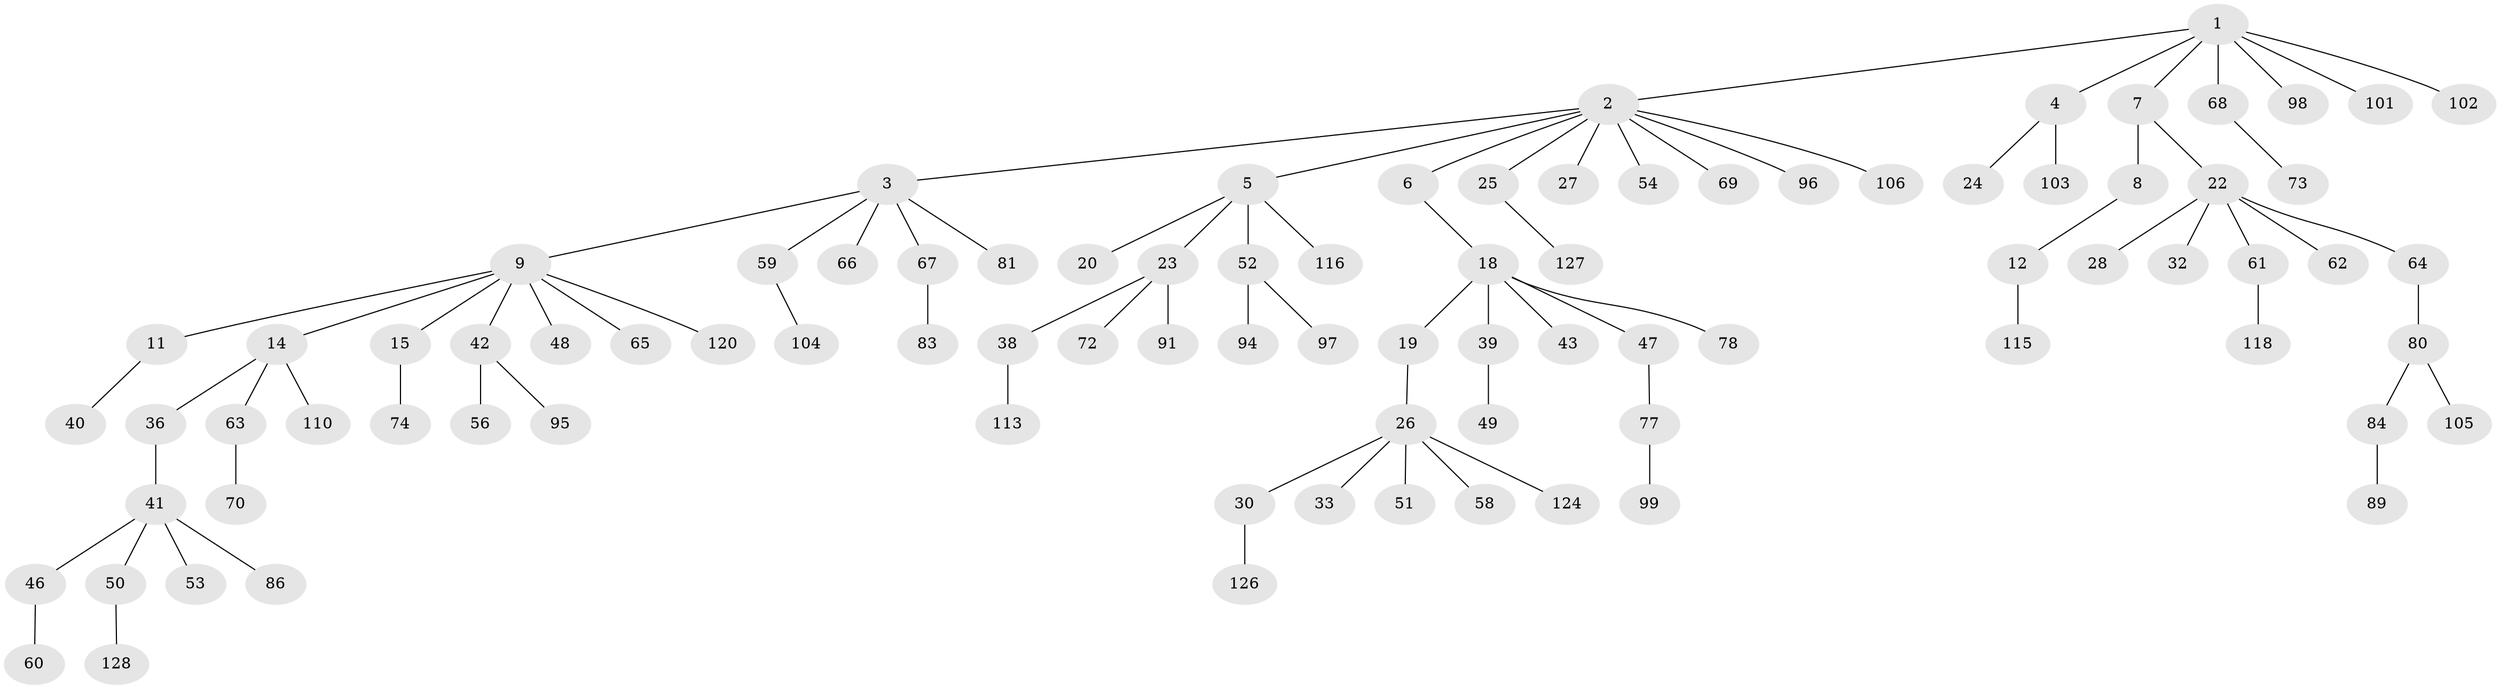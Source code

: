 // original degree distribution, {6: 0.0234375, 10: 0.0078125, 4: 0.046875, 3: 0.1484375, 7: 0.0078125, 2: 0.25, 1: 0.5, 5: 0.015625}
// Generated by graph-tools (version 1.1) at 2025/11/02/27/25 16:11:27]
// undirected, 90 vertices, 89 edges
graph export_dot {
graph [start="1"]
  node [color=gray90,style=filled];
  1 [super="+37"];
  2 [super="+55"];
  3 [super="+35"];
  4 [super="+111"];
  5 [super="+21"];
  6 [super="+13"];
  7 [super="+79"];
  8 [super="+119"];
  9 [super="+10"];
  11 [super="+16"];
  12 [super="+75"];
  14 [super="+17"];
  15 [super="+108"];
  18 [super="+34"];
  19 [super="+90"];
  20;
  22 [super="+29"];
  23 [super="+31"];
  24 [super="+114"];
  25;
  26 [super="+85"];
  27;
  28 [super="+88"];
  30;
  32;
  33;
  36;
  38 [super="+57"];
  39 [super="+123"];
  40 [super="+125"];
  41 [super="+44"];
  42 [super="+45"];
  43 [super="+100"];
  46 [super="+112"];
  47;
  48;
  49;
  50 [super="+87"];
  51 [super="+107"];
  52 [super="+109"];
  53;
  54;
  56;
  58;
  59;
  60 [super="+82"];
  61;
  62;
  63;
  64 [super="+76"];
  65;
  66;
  67 [super="+122"];
  68;
  69;
  70 [super="+71"];
  72;
  73;
  74;
  77;
  78 [super="+92"];
  80 [super="+93"];
  81;
  83;
  84;
  86;
  89;
  91;
  94 [super="+117"];
  95;
  96;
  97;
  98;
  99;
  101;
  102 [super="+121"];
  103;
  104;
  105;
  106;
  110;
  113;
  115;
  116;
  118;
  120;
  124;
  126;
  127;
  128;
  1 -- 2;
  1 -- 4;
  1 -- 7;
  1 -- 101;
  1 -- 102;
  1 -- 98;
  1 -- 68;
  2 -- 3;
  2 -- 5;
  2 -- 6;
  2 -- 25;
  2 -- 27;
  2 -- 54;
  2 -- 69;
  2 -- 96;
  2 -- 106;
  3 -- 9;
  3 -- 66;
  3 -- 67;
  3 -- 81;
  3 -- 59;
  4 -- 24;
  4 -- 103;
  5 -- 20;
  5 -- 116;
  5 -- 52;
  5 -- 23;
  6 -- 18;
  7 -- 8;
  7 -- 22;
  8 -- 12;
  9 -- 11;
  9 -- 14;
  9 -- 15;
  9 -- 48;
  9 -- 65;
  9 -- 120;
  9 -- 42;
  11 -- 40;
  12 -- 115;
  14 -- 110;
  14 -- 36;
  14 -- 63;
  15 -- 74;
  18 -- 19;
  18 -- 43;
  18 -- 78;
  18 -- 39;
  18 -- 47;
  19 -- 26;
  22 -- 28;
  22 -- 32;
  22 -- 62;
  22 -- 64;
  22 -- 61;
  23 -- 72;
  23 -- 91;
  23 -- 38;
  25 -- 127;
  26 -- 30;
  26 -- 33;
  26 -- 51;
  26 -- 58;
  26 -- 124;
  30 -- 126;
  36 -- 41;
  38 -- 113;
  39 -- 49;
  41 -- 86;
  41 -- 50;
  41 -- 53;
  41 -- 46;
  42 -- 56;
  42 -- 95;
  46 -- 60;
  47 -- 77;
  50 -- 128;
  52 -- 94;
  52 -- 97;
  59 -- 104;
  61 -- 118;
  63 -- 70;
  64 -- 80;
  67 -- 83;
  68 -- 73;
  77 -- 99;
  80 -- 84;
  80 -- 105;
  84 -- 89;
}

